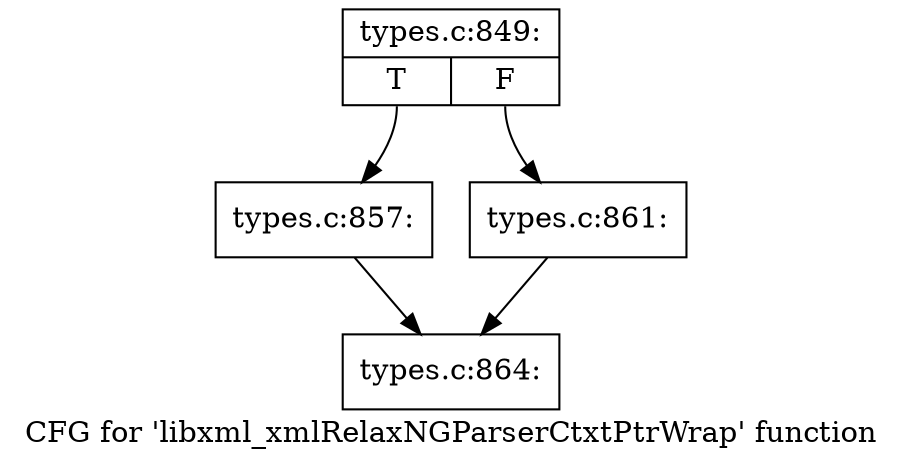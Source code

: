 digraph "CFG for 'libxml_xmlRelaxNGParserCtxtPtrWrap' function" {
	label="CFG for 'libxml_xmlRelaxNGParserCtxtPtrWrap' function";

	Node0x55aa7cf948c0 [shape=record,label="{types.c:849:|{<s0>T|<s1>F}}"];
	Node0x55aa7cf948c0:s0 -> Node0x55aa7cf964a0;
	Node0x55aa7cf948c0:s1 -> Node0x55aa7cf964f0;
	Node0x55aa7cf964a0 [shape=record,label="{types.c:857:}"];
	Node0x55aa7cf964a0 -> Node0x55aa7cf94bb0;
	Node0x55aa7cf964f0 [shape=record,label="{types.c:861:}"];
	Node0x55aa7cf964f0 -> Node0x55aa7cf94bb0;
	Node0x55aa7cf94bb0 [shape=record,label="{types.c:864:}"];
}

